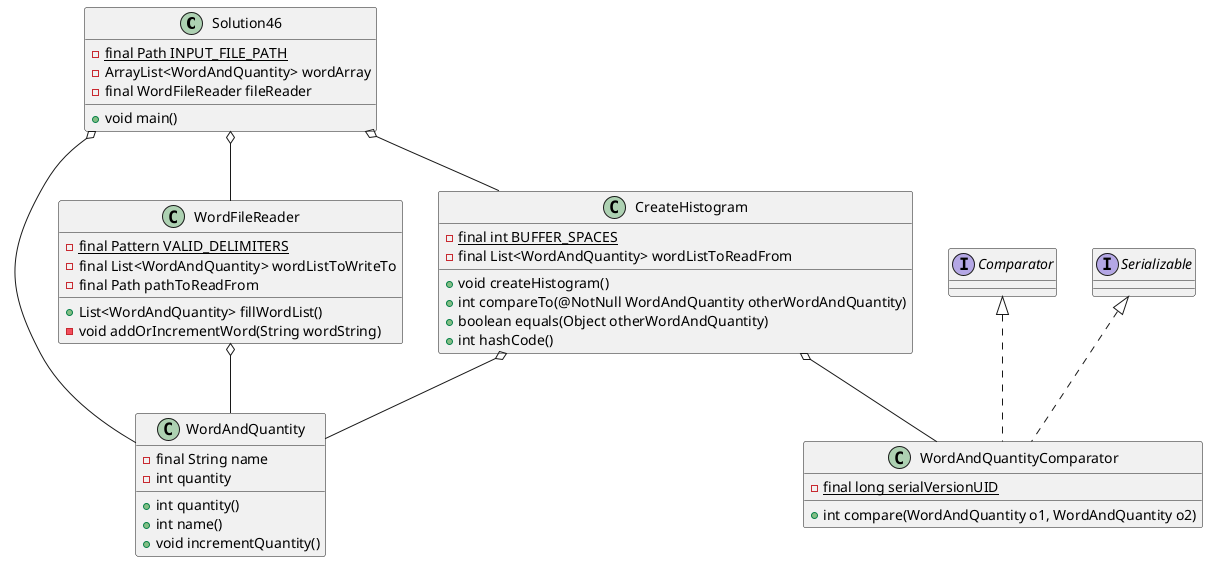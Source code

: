 @startuml
Solution46 o-- CreateHistogram
Solution46 o-- WordAndQuantity
Solution46 o-- WordFileReader
CreateHistogram o-- WordAndQuantity
CreateHistogram o-- WordAndQuantityComparator
WordFileReader o-- WordAndQuantity

class Solution46 {
-{static}final Path INPUT_FILE_PATH
-ArrayList<WordAndQuantity> wordArray
-final WordFileReader fileReader
+void main()
}

class WordAndQuantity {
-final String name
-int quantity
+int quantity()
+int name()
+void incrementQuantity()
}

class WordFileReader {
-{static} final Pattern VALID_DELIMITERS
-final List<WordAndQuantity> wordListToWriteTo
-final Path pathToReadFrom
+List<WordAndQuantity> fillWordList()
-void addOrIncrementWord(String wordString)
}

class CreateHistogram {
-{static} final int BUFFER_SPACES
-final List<WordAndQuantity> wordListToReadFrom
+void createHistogram()
+int compareTo(@NotNull WordAndQuantity otherWordAndQuantity)
+boolean equals(Object otherWordAndQuantity)
+int hashCode()
}

class WordAndQuantityComparator implements Comparator, Serializable{
-{static} final long serialVersionUID
+int compare(WordAndQuantity o1, WordAndQuantity o2)
}
@enduml